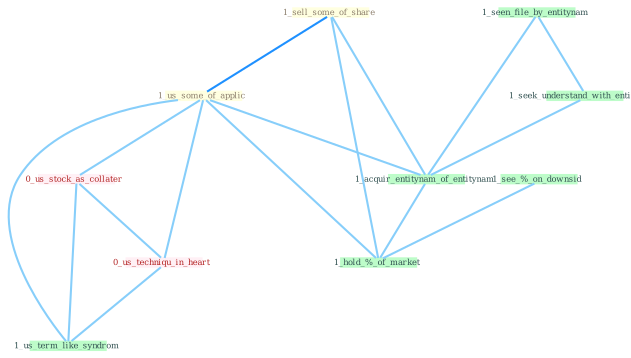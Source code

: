 Graph G{ 
    node
    [shape=polygon,style=filled,width=.5,height=.06,color="#BDFCC9",fixedsize=true,fontsize=4,
    fontcolor="#2f4f4f"];
    {node
    [color="#ffffe0", fontcolor="#8b7d6b"] "1_sell_some_of_share " "1_us_some_of_applic "}
{node [color="#fff0f5", fontcolor="#b22222"] "0_us_stock_as_collater " "0_us_techniqu_in_heart "}
edge [color="#B0E2FF"];

	"1_sell_some_of_share " -- "1_us_some_of_applic " [w="2", color="#1e90ff" , len=0.8];
	"1_sell_some_of_share " -- "1_acquir_entitynam_of_entitynam " [w="1", color="#87cefa" ];
	"1_sell_some_of_share " -- "1_hold_%_of_market " [w="1", color="#87cefa" ];
	"1_us_some_of_applic " -- "0_us_stock_as_collater " [w="1", color="#87cefa" ];
	"1_us_some_of_applic " -- "1_acquir_entitynam_of_entitynam " [w="1", color="#87cefa" ];
	"1_us_some_of_applic " -- "0_us_techniqu_in_heart " [w="1", color="#87cefa" ];
	"1_us_some_of_applic " -- "1_us_term_like_syndrom " [w="1", color="#87cefa" ];
	"1_us_some_of_applic " -- "1_hold_%_of_market " [w="1", color="#87cefa" ];
	"1_seen_file_by_entitynam " -- "1_seek_understand_with_entitynam " [w="1", color="#87cefa" ];
	"1_seen_file_by_entitynam " -- "1_acquir_entitynam_of_entitynam " [w="1", color="#87cefa" ];
	"0_us_stock_as_collater " -- "0_us_techniqu_in_heart " [w="1", color="#87cefa" ];
	"0_us_stock_as_collater " -- "1_us_term_like_syndrom " [w="1", color="#87cefa" ];
	"1_seek_understand_with_entitynam " -- "1_acquir_entitynam_of_entitynam " [w="1", color="#87cefa" ];
	"1_acquir_entitynam_of_entitynam " -- "1_hold_%_of_market " [w="1", color="#87cefa" ];
	"0_us_techniqu_in_heart " -- "1_us_term_like_syndrom " [w="1", color="#87cefa" ];
	"1_see_%_on_downsid " -- "1_hold_%_of_market " [w="1", color="#87cefa" ];
}